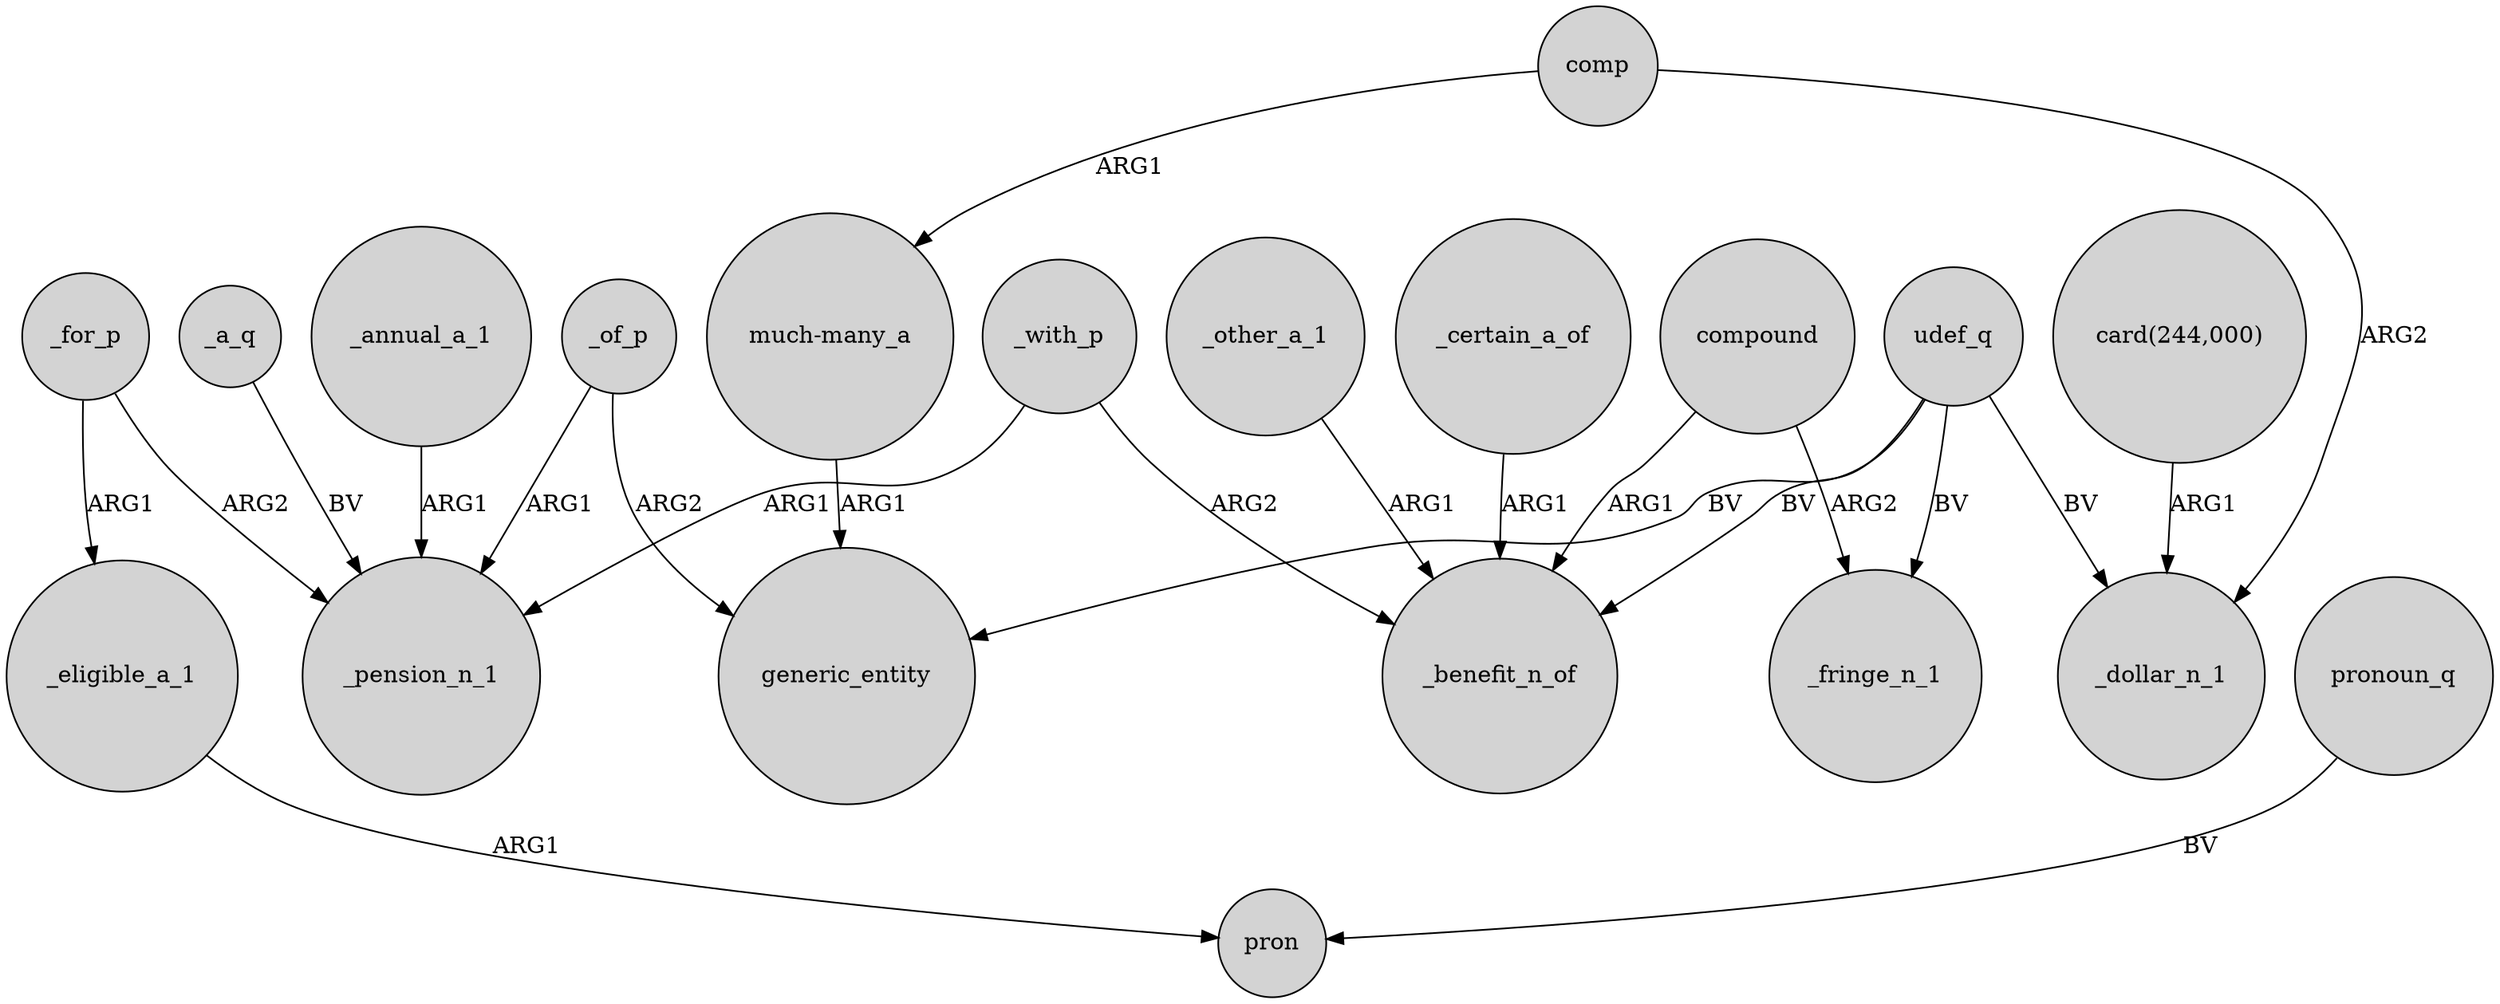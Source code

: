 digraph {
	node [shape=circle style=filled]
	_of_p -> generic_entity [label=ARG2]
	udef_q -> generic_entity [label=BV]
	_for_p -> _pension_n_1 [label=ARG2]
	"much-many_a" -> generic_entity [label=ARG1]
	_of_p -> _pension_n_1 [label=ARG1]
	_a_q -> _pension_n_1 [label=BV]
	_with_p -> _benefit_n_of [label=ARG2]
	"card(244,000)" -> _dollar_n_1 [label=ARG1]
	pronoun_q -> pron [label=BV]
	comp -> "much-many_a" [label=ARG1]
	_with_p -> _pension_n_1 [label=ARG1]
	_certain_a_of -> _benefit_n_of [label=ARG1]
	compound -> _benefit_n_of [label=ARG1]
	_for_p -> _eligible_a_1 [label=ARG1]
	_annual_a_1 -> _pension_n_1 [label=ARG1]
	comp -> _dollar_n_1 [label=ARG2]
	udef_q -> _fringe_n_1 [label=BV]
	_eligible_a_1 -> pron [label=ARG1]
	_other_a_1 -> _benefit_n_of [label=ARG1]
	udef_q -> _benefit_n_of [label=BV]
	compound -> _fringe_n_1 [label=ARG2]
	udef_q -> _dollar_n_1 [label=BV]
}
